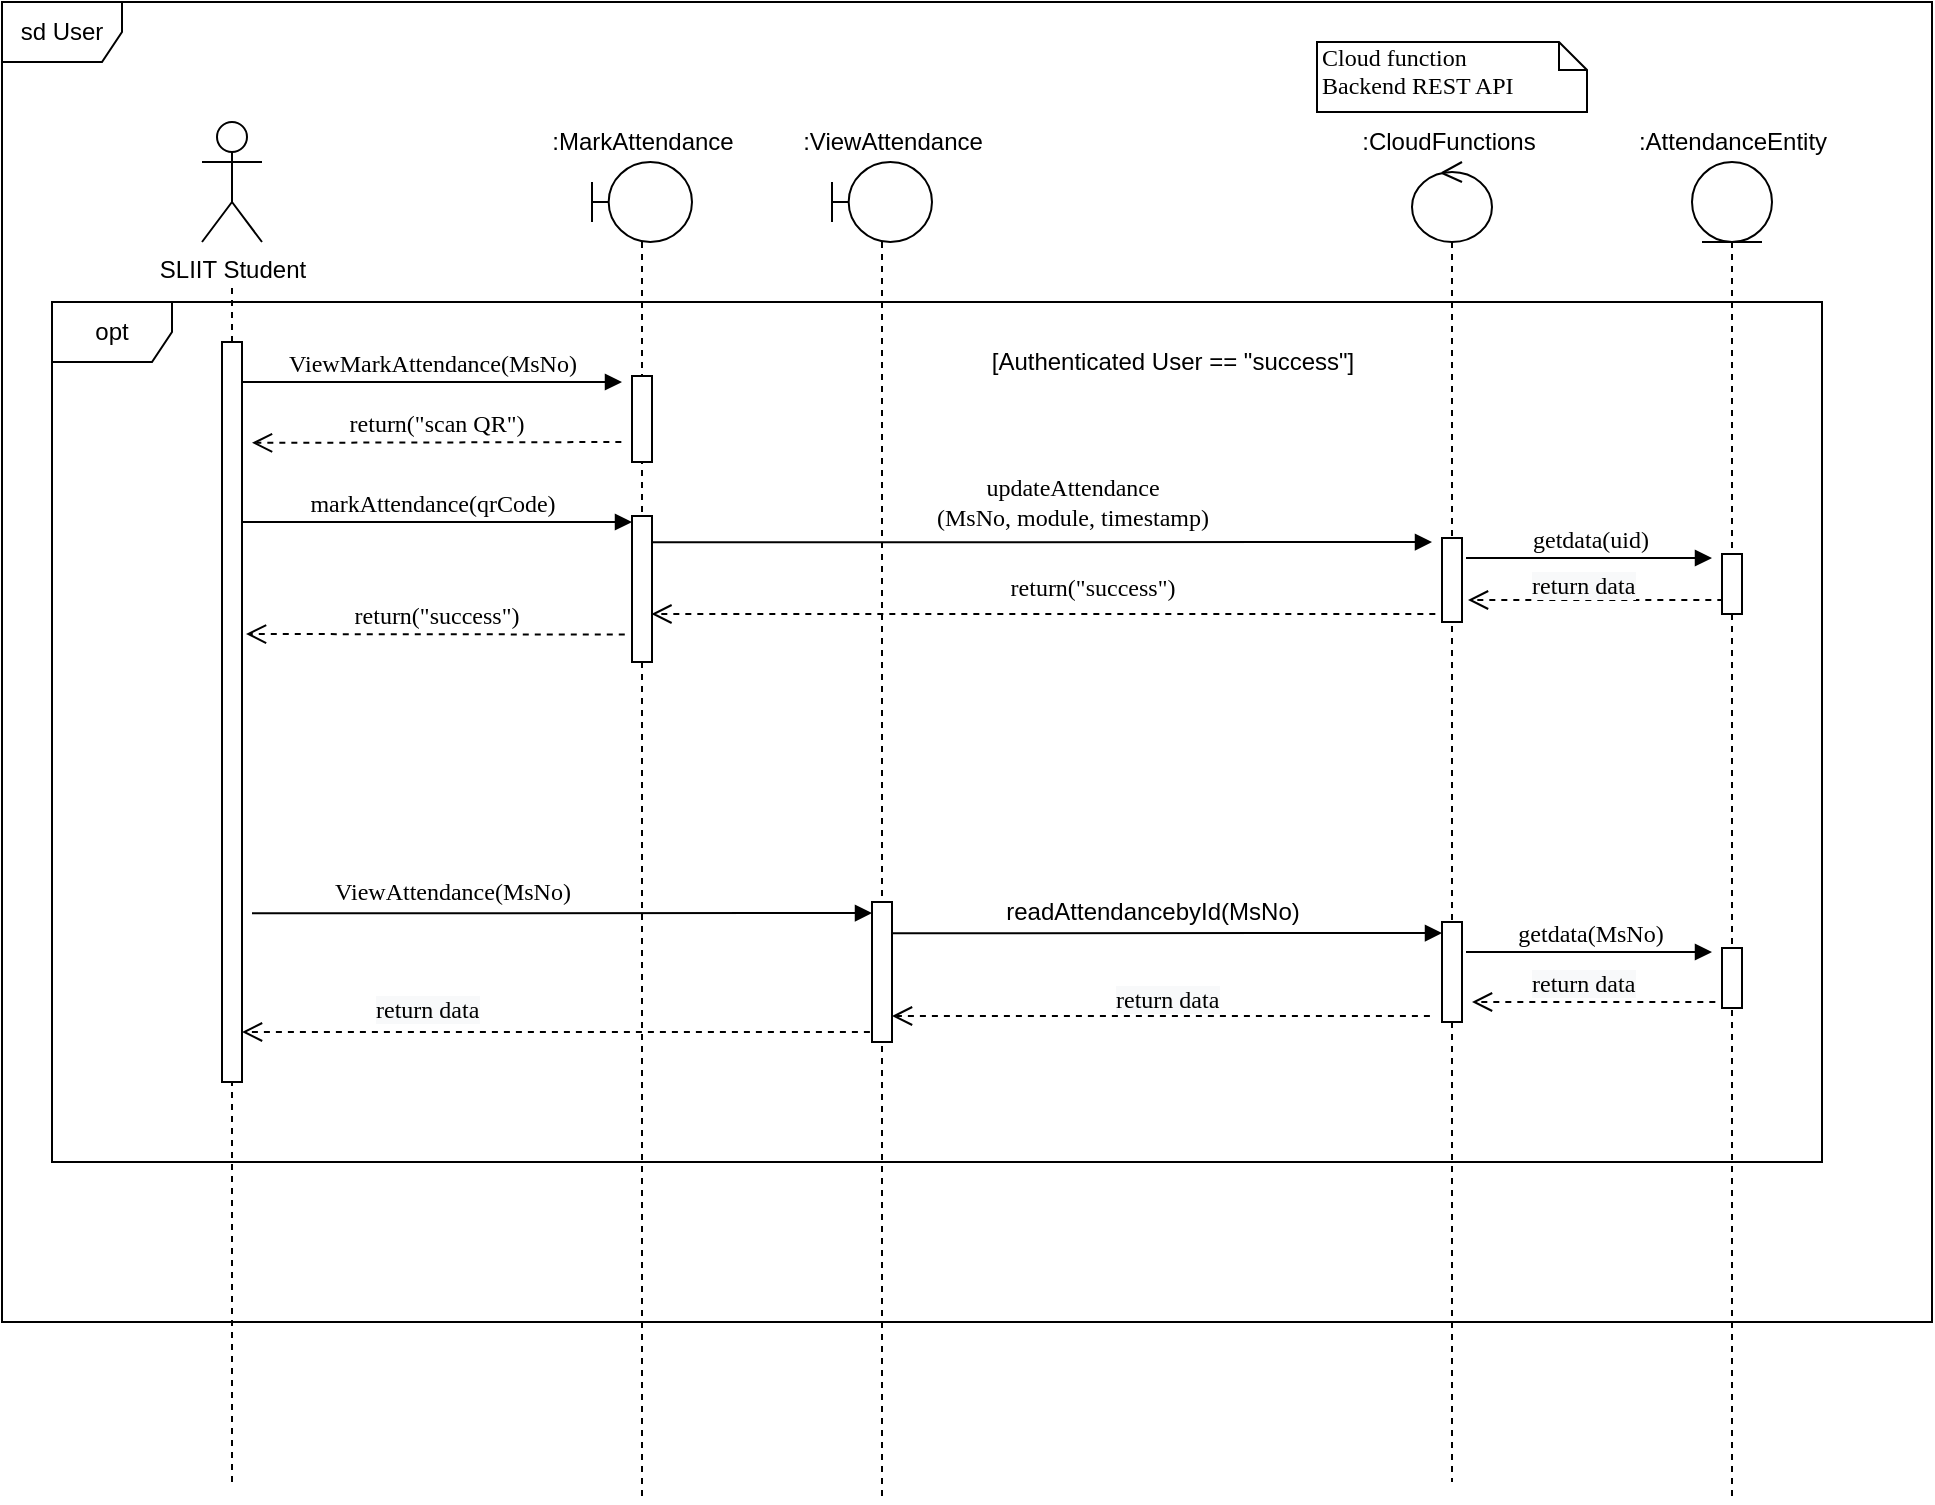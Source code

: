 <mxfile version="15.4.3" type="device"><diagram name="Page-1" id="13e1069c-82ec-6db2-03f1-153e76fe0fe0"><mxGraphModel dx="1305" dy="1644" grid="1" gridSize="10" guides="1" tooltips="1" connect="1" arrows="1" fold="1" page="1" pageScale="1" pageWidth="1100" pageHeight="850" background="none" math="0" shadow="0"><root><mxCell id="0"/><mxCell id="1" parent="0"/><mxCell id="vphuBsqSyI4VIwLu3Avl-93" value="sd User" style="shape=umlFrame;whiteSpace=wrap;html=1;container=1;" vertex="1" parent="1"><mxGeometry x="35" y="-30" width="965" height="660" as="geometry"/></mxCell><mxCell id="vphuBsqSyI4VIwLu3Avl-157" value="" style="group" vertex="1" connectable="0" parent="vphuBsqSyI4VIwLu3Avl-93"><mxGeometry x="25" y="150" width="885" height="430" as="geometry"/></mxCell><mxCell id="vphuBsqSyI4VIwLu3Avl-102" value="opt" style="shape=umlFrame;whiteSpace=wrap;html=1;strokeWidth=1;" vertex="1" parent="vphuBsqSyI4VIwLu3Avl-157"><mxGeometry width="885" height="430.0" as="geometry"/></mxCell><mxCell id="vphuBsqSyI4VIwLu3Avl-104" value="[Authenticated User == &quot;success&quot;]" style="text;html=1;align=center;verticalAlign=middle;resizable=0;points=[];autosize=1;strokeColor=none;fillColor=none;" vertex="1" parent="vphuBsqSyI4VIwLu3Avl-157"><mxGeometry x="460.002" y="19.549" width="200" height="20" as="geometry"/></mxCell><mxCell id="vphuBsqSyI4VIwLu3Avl-158" value="&lt;span style=&quot;color: rgb(0, 0, 0); font-family: verdana; font-size: 12px; font-style: normal; font-weight: 400; letter-spacing: normal; text-align: center; text-indent: 0px; text-transform: none; word-spacing: 0px; background-color: rgb(248, 249, 250); display: inline; float: none;&quot;&gt;return data&lt;/span&gt;" style="text;whiteSpace=wrap;html=1;" vertex="1" parent="vphuBsqSyI4VIwLu3Avl-157"><mxGeometry x="160" y="340" width="90" height="30" as="geometry"/></mxCell><mxCell id="7baba1c4bc27f4b0-41" value="Cloud function&lt;br&gt;Backend REST API" style="shape=note;whiteSpace=wrap;html=1;size=14;verticalAlign=top;align=left;spacingTop=-6;rounded=0;shadow=0;comic=0;labelBackgroundColor=none;strokeWidth=1;fontFamily=Verdana;fontSize=12" parent="vphuBsqSyI4VIwLu3Avl-93" vertex="1"><mxGeometry x="657.5" y="20" width="135" height="35" as="geometry"/></mxCell><mxCell id="vphuBsqSyI4VIwLu3Avl-7" value="return(&quot;scan QR&quot;)" style="html=1;verticalAlign=bottom;endArrow=open;dashed=1;endSize=8;labelBackgroundColor=none;fontFamily=Verdana;fontSize=12;edgeStyle=elbowEdgeStyle;elbow=vertical;entryX=1.5;entryY=0.137;entryDx=0;entryDy=0;entryPerimeter=0;exitX=-0.033;exitY=0.161;exitDx=0;exitDy=0;exitPerimeter=0;" edge="1" parent="vphuBsqSyI4VIwLu3Avl-93"><mxGeometry x="35" y="180.43" as="geometry"><mxPoint x="125" y="220.3" as="targetPoint"/><Array as="points"><mxPoint x="135.5" y="220.43"/></Array><mxPoint x="309.67" y="220.0" as="sourcePoint"/></mxGeometry></mxCell><mxCell id="vphuBsqSyI4VIwLu3Avl-123" value="markAttendance(qrCode)" style="html=1;verticalAlign=bottom;endArrow=block;labelBackgroundColor=none;fontFamily=Verdana;fontSize=12;edgeStyle=elbowEdgeStyle;elbow=vertical;" edge="1" parent="vphuBsqSyI4VIwLu3Avl-93"><mxGeometry relative="1" as="geometry"><mxPoint x="115" y="260" as="sourcePoint"/><mxPoint x="315" y="260" as="targetPoint"/></mxGeometry></mxCell><mxCell id="vIlkeToJUZN66tA0jt5S-11" value="return(&quot;success&quot;)" style="html=1;verticalAlign=bottom;endArrow=open;dashed=1;endSize=8;labelBackgroundColor=none;fontFamily=Verdana;fontSize=12;edgeStyle=elbowEdgeStyle;elbow=vertical;entryX=1;entryY=0.216;entryDx=0;entryDy=0;entryPerimeter=0;exitX=-0.061;exitY=0.271;exitDx=0;exitDy=0;exitPerimeter=0;" parent="vphuBsqSyI4VIwLu3Avl-93" edge="1"><mxGeometry x="37" y="236" as="geometry"><mxPoint x="122" y="316.16" as="targetPoint"/><Array as="points"><mxPoint x="137.5" y="316"/></Array><mxPoint x="311.39" y="316.27" as="sourcePoint"/></mxGeometry></mxCell><mxCell id="vphuBsqSyI4VIwLu3Avl-32" value="" style="html=1;verticalAlign=bottom;endArrow=block;labelBackgroundColor=none;fontFamily=Verdana;fontSize=12;edgeStyle=elbowEdgeStyle;elbow=vertical;" edge="1" parent="vphuBsqSyI4VIwLu3Avl-93"><mxGeometry relative="1" as="geometry"><mxPoint x="325" y="270.14" as="sourcePoint"/><mxPoint x="715" y="270.14" as="targetPoint"/></mxGeometry></mxCell><mxCell id="vphuBsqSyI4VIwLu3Avl-54" value="&lt;span style=&quot;font-family: &amp;#34;verdana&amp;#34;&quot;&gt;updateAttendance&lt;br&gt;(MsNo, module, timestamp)&lt;/span&gt;" style="text;html=1;align=center;verticalAlign=middle;resizable=0;points=[];autosize=1;strokeColor=none;fillColor=none;" vertex="1" parent="vphuBsqSyI4VIwLu3Avl-93"><mxGeometry x="445" y="235" width="180" height="30" as="geometry"/></mxCell><mxCell id="vphuBsqSyI4VIwLu3Avl-129" value="getdata(uid)" style="html=1;verticalAlign=bottom;endArrow=block;labelBackgroundColor=none;fontFamily=Verdana;fontSize=12;edgeStyle=elbowEdgeStyle;elbow=vertical;" edge="1" parent="vphuBsqSyI4VIwLu3Avl-93"><mxGeometry relative="1" as="geometry"><mxPoint x="732" y="278" as="sourcePoint"/><mxPoint x="855" y="278" as="targetPoint"/></mxGeometry></mxCell><mxCell id="vphuBsqSyI4VIwLu3Avl-130" value="" style="html=1;verticalAlign=bottom;endArrow=open;dashed=1;endSize=8;labelBackgroundColor=none;fontFamily=Verdana;fontSize=12;edgeStyle=elbowEdgeStyle;elbow=vertical;exitX=-0.134;exitY=0.902;exitDx=0;exitDy=0;exitPerimeter=0;entryX=1.5;entryY=0.738;entryDx=0;entryDy=0;entryPerimeter=0;" edge="1" parent="vphuBsqSyI4VIwLu3Avl-93"><mxGeometry relative="1" as="geometry"><mxPoint x="733" y="299.52" as="targetPoint"/><Array as="points"><mxPoint x="929" y="299"/><mxPoint x="964" y="298.5"/><mxPoint x="994" y="298.5"/></Array><mxPoint x="860.66" y="299.04" as="sourcePoint"/></mxGeometry></mxCell><mxCell id="vphuBsqSyI4VIwLu3Avl-37" value="&lt;span style=&quot;color: rgb(0, 0, 0); font-family: verdana; font-size: 12px; font-style: normal; font-weight: 400; letter-spacing: normal; text-align: center; text-indent: 0px; text-transform: none; word-spacing: 0px; background-color: rgb(248, 249, 250); display: inline; float: none;&quot;&gt;return data&lt;/span&gt;" style="text;whiteSpace=wrap;html=1;" vertex="1" parent="vphuBsqSyI4VIwLu3Avl-93"><mxGeometry x="763" y="278" width="90" height="30" as="geometry"/></mxCell><mxCell id="vphuBsqSyI4VIwLu3Avl-143" value="" style="html=1;verticalAlign=bottom;endArrow=open;dashed=1;endSize=8;labelBackgroundColor=none;fontFamily=Verdana;fontSize=12;edgeStyle=elbowEdgeStyle;elbow=vertical;exitX=-0.134;exitY=0.902;exitDx=0;exitDy=0;exitPerimeter=0;entryX=0.971;entryY=0.632;entryDx=0;entryDy=0;entryPerimeter=0;" edge="1" parent="vphuBsqSyI4VIwLu3Avl-93"><mxGeometry relative="1" as="geometry"><mxPoint x="324.71" y="306.136" as="targetPoint"/><Array as="points"><mxPoint x="791" y="306"/><mxPoint x="826" y="305.5"/><mxPoint x="856" y="305.5"/></Array><mxPoint x="722.66" y="306.04" as="sourcePoint"/></mxGeometry></mxCell><mxCell id="vphuBsqSyI4VIwLu3Avl-144" value="&lt;span style=&quot;font-family: &amp;#34;verdana&amp;#34;&quot;&gt;return(&quot;success&quot;)&lt;/span&gt;" style="text;html=1;align=center;verticalAlign=middle;resizable=0;points=[];autosize=1;strokeColor=none;fillColor=none;" vertex="1" parent="vphuBsqSyI4VIwLu3Avl-93"><mxGeometry x="485" y="283" width="120" height="20" as="geometry"/></mxCell><mxCell id="vphuBsqSyI4VIwLu3Avl-148" value="&lt;span style=&quot;font-family: &amp;#34;verdana&amp;#34;&quot;&gt;ViewAttendance(MsNo)&lt;/span&gt;" style="text;html=1;align=center;verticalAlign=middle;resizable=0;points=[];autosize=1;strokeColor=none;fillColor=none;" vertex="1" parent="vphuBsqSyI4VIwLu3Avl-93"><mxGeometry x="145" y="435" width="160" height="20" as="geometry"/></mxCell><mxCell id="vphuBsqSyI4VIwLu3Avl-150" value="readAttendancebyId(MsNo)" style="text;html=1;align=center;verticalAlign=middle;resizable=0;points=[];autosize=1;strokeColor=none;fillColor=none;" vertex="1" parent="vphuBsqSyI4VIwLu3Avl-93"><mxGeometry x="495" y="445" width="160" height="20" as="geometry"/></mxCell><mxCell id="vphuBsqSyI4VIwLu3Avl-151" value="getdata(MsNo)" style="html=1;verticalAlign=bottom;endArrow=block;labelBackgroundColor=none;fontFamily=Verdana;fontSize=12;edgeStyle=elbowEdgeStyle;elbow=vertical;" edge="1" parent="vphuBsqSyI4VIwLu3Avl-93"><mxGeometry relative="1" as="geometry"><mxPoint x="732" y="475" as="sourcePoint"/><mxPoint x="855" y="475" as="targetPoint"/></mxGeometry></mxCell><mxCell id="vphuBsqSyI4VIwLu3Avl-152" value="" style="html=1;verticalAlign=bottom;endArrow=open;dashed=1;endSize=8;labelBackgroundColor=none;fontFamily=Verdana;fontSize=12;edgeStyle=elbowEdgeStyle;elbow=vertical;exitX=-0.134;exitY=0.902;exitDx=0;exitDy=0;exitPerimeter=0;entryX=1.5;entryY=0.738;entryDx=0;entryDy=0;entryPerimeter=0;" edge="1" parent="vphuBsqSyI4VIwLu3Avl-93"><mxGeometry relative="1" as="geometry"><mxPoint x="735" y="500.52" as="targetPoint"/><Array as="points"><mxPoint x="931" y="500"/><mxPoint x="966" y="499.5"/><mxPoint x="996" y="499.5"/></Array><mxPoint x="862.66" y="500.04" as="sourcePoint"/></mxGeometry></mxCell><mxCell id="vphuBsqSyI4VIwLu3Avl-153" value="&lt;span style=&quot;color: rgb(0, 0, 0); font-family: verdana; font-size: 12px; font-style: normal; font-weight: 400; letter-spacing: normal; text-align: center; text-indent: 0px; text-transform: none; word-spacing: 0px; background-color: rgb(248, 249, 250); display: inline; float: none;&quot;&gt;return data&lt;/span&gt;" style="text;whiteSpace=wrap;html=1;" vertex="1" parent="vphuBsqSyI4VIwLu3Avl-93"><mxGeometry x="763" y="477" width="90" height="30" as="geometry"/></mxCell><mxCell id="vphuBsqSyI4VIwLu3Avl-154" value="" style="html=1;verticalAlign=bottom;endArrow=open;dashed=1;endSize=8;labelBackgroundColor=none;fontFamily=Verdana;fontSize=12;edgeStyle=elbowEdgeStyle;elbow=vertical;exitX=-0.134;exitY=0.902;exitDx=0;exitDy=0;exitPerimeter=0;" edge="1" parent="vphuBsqSyI4VIwLu3Avl-93" target="vphuBsqSyI4VIwLu3Avl-42"><mxGeometry relative="1" as="geometry"><mxPoint x="455" y="507" as="targetPoint"/><Array as="points"><mxPoint x="782.29" y="507"/><mxPoint x="817.29" y="506.5"/><mxPoint x="847.29" y="506.5"/></Array><mxPoint x="713.95" y="507.04" as="sourcePoint"/></mxGeometry></mxCell><mxCell id="vphuBsqSyI4VIwLu3Avl-155" value="&lt;span style=&quot;color: rgb(0, 0, 0); font-family: verdana; font-size: 12px; font-style: normal; font-weight: 400; letter-spacing: normal; text-align: center; text-indent: 0px; text-transform: none; word-spacing: 0px; background-color: rgb(248, 249, 250); display: inline; float: none;&quot;&gt;return data&lt;/span&gt;" style="text;whiteSpace=wrap;html=1;" vertex="1" parent="vphuBsqSyI4VIwLu3Avl-93"><mxGeometry x="555" y="485" width="90" height="30" as="geometry"/></mxCell><mxCell id="vphuBsqSyI4VIwLu3Avl-156" value="" style="html=1;verticalAlign=bottom;endArrow=open;dashed=1;endSize=8;labelBackgroundColor=none;fontFamily=Verdana;fontSize=12;edgeStyle=elbowEdgeStyle;elbow=vertical;exitX=-0.134;exitY=0.902;exitDx=0;exitDy=0;exitPerimeter=0;" edge="1" parent="vphuBsqSyI4VIwLu3Avl-93" target="7baba1c4bc27f4b0-9"><mxGeometry relative="1" as="geometry"><mxPoint x="135" y="515" as="targetPoint"/><Array as="points"><mxPoint x="502.29" y="515"/><mxPoint x="537.29" y="514.5"/><mxPoint x="567.29" y="514.5"/></Array><mxPoint x="433.95" y="515.04" as="sourcePoint"/></mxGeometry></mxCell><mxCell id="vIlkeToJUZN66tA0jt5S-10" value="" style="endArrow=none;dashed=1;html=1;" parent="1" edge="1"><mxGeometry width="50" height="50" relative="1" as="geometry"><mxPoint x="150" y="710" as="sourcePoint"/><mxPoint x="150" y="110" as="targetPoint"/></mxGeometry></mxCell><mxCell id="vIlkeToJUZN66tA0jt5S-1" value="SLIIT Student" style="shape=umlActor;verticalLabelPosition=bottom;verticalAlign=top;html=1;outlineConnect=0;" parent="1" vertex="1"><mxGeometry x="135" y="30" width="30" height="60" as="geometry"/></mxCell><mxCell id="vphuBsqSyI4VIwLu3Avl-20" value="" style="shape=umlLifeline;participant=umlBoundary;perimeter=lifelinePerimeter;whiteSpace=wrap;html=1;container=1;collapsible=0;recursiveResize=0;verticalAlign=top;spacingTop=36;outlineConnect=0;" vertex="1" parent="1"><mxGeometry x="330" y="50" width="50" height="670" as="geometry"/></mxCell><mxCell id="vphuBsqSyI4VIwLu3Avl-22" value="" style="html=1;points=[];perimeter=orthogonalPerimeter;rounded=0;shadow=0;comic=0;labelBackgroundColor=none;strokeWidth=1;fontFamily=Verdana;fontSize=12;align=center;" vertex="1" parent="vphuBsqSyI4VIwLu3Avl-20"><mxGeometry x="20" y="107" width="10" height="43" as="geometry"/></mxCell><mxCell id="vphuBsqSyI4VIwLu3Avl-126" value="" style="html=1;points=[];perimeter=orthogonalPerimeter;rounded=0;shadow=0;comic=0;labelBackgroundColor=none;strokeWidth=1;fontFamily=Verdana;fontSize=12;align=center;" vertex="1" parent="vphuBsqSyI4VIwLu3Avl-20"><mxGeometry x="20" y="177" width="10" height="73" as="geometry"/></mxCell><mxCell id="vphuBsqSyI4VIwLu3Avl-21" value=":MarkAttendance" style="text;html=1;align=center;verticalAlign=middle;resizable=0;points=[];autosize=1;strokeColor=none;fillColor=none;" vertex="1" parent="1"><mxGeometry x="300" y="30" width="110" height="20" as="geometry"/></mxCell><mxCell id="7baba1c4bc27f4b0-9" value="" style="html=1;points=[];perimeter=orthogonalPerimeter;rounded=0;shadow=0;comic=0;labelBackgroundColor=none;strokeWidth=1;fontFamily=Verdana;fontSize=12;align=center;" parent="1" vertex="1"><mxGeometry x="145" y="140" width="10" height="370" as="geometry"/></mxCell><mxCell id="vphuBsqSyI4VIwLu3Avl-26" value="" style="shape=umlLifeline;participant=umlEntity;perimeter=lifelinePerimeter;whiteSpace=wrap;html=1;container=1;collapsible=0;recursiveResize=0;verticalAlign=top;spacingTop=36;outlineConnect=0;" vertex="1" parent="1"><mxGeometry x="880" y="50" width="40" height="670" as="geometry"/></mxCell><mxCell id="vphuBsqSyI4VIwLu3Avl-38" value="" style="html=1;points=[];perimeter=orthogonalPerimeter;rounded=0;shadow=0;comic=0;labelBackgroundColor=none;strokeWidth=1;fontFamily=Verdana;fontSize=12;align=center;" vertex="1" parent="vphuBsqSyI4VIwLu3Avl-26"><mxGeometry x="15" y="196" width="10" height="30" as="geometry"/></mxCell><mxCell id="vphuBsqSyI4VIwLu3Avl-62" value="" style="html=1;points=[];perimeter=orthogonalPerimeter;rounded=0;shadow=0;comic=0;labelBackgroundColor=none;strokeWidth=1;fontFamily=Verdana;fontSize=12;align=center;" vertex="1" parent="vphuBsqSyI4VIwLu3Avl-26"><mxGeometry x="15" y="393" width="10" height="30" as="geometry"/></mxCell><mxCell id="vphuBsqSyI4VIwLu3Avl-27" value=":AttendanceEntity" style="text;html=1;align=center;verticalAlign=middle;resizable=0;points=[];autosize=1;strokeColor=none;fillColor=none;" vertex="1" parent="1"><mxGeometry x="845" y="30" width="110" height="20" as="geometry"/></mxCell><mxCell id="vphuBsqSyI4VIwLu3Avl-28" value="ViewMarkAttendance(MsNo)" style="html=1;verticalAlign=bottom;endArrow=block;entryX=0;entryY=0;labelBackgroundColor=none;fontFamily=Verdana;fontSize=12;edgeStyle=elbowEdgeStyle;elbow=vertical;" edge="1" parent="1"><mxGeometry relative="1" as="geometry"><mxPoint x="155" y="160" as="sourcePoint"/><mxPoint x="345" y="160.0" as="targetPoint"/></mxGeometry></mxCell><mxCell id="vphuBsqSyI4VIwLu3Avl-29" value="" style="shape=umlLifeline;participant=umlControl;perimeter=lifelinePerimeter;whiteSpace=wrap;html=1;container=1;collapsible=0;recursiveResize=0;verticalAlign=top;spacingTop=36;outlineConnect=0;" vertex="1" parent="1"><mxGeometry x="740" y="50" width="40" height="660" as="geometry"/></mxCell><mxCell id="vphuBsqSyI4VIwLu3Avl-60" value="" style="html=1;verticalAlign=bottom;endArrow=block;labelBackgroundColor=none;fontFamily=Verdana;fontSize=12;edgeStyle=elbowEdgeStyle;elbow=vertical;exitX=0.957;exitY=0.529;exitDx=0;exitDy=0;exitPerimeter=0;" edge="1" parent="vphuBsqSyI4VIwLu3Avl-29" target="vphuBsqSyI4VIwLu3Avl-61"><mxGeometry relative="1" as="geometry"><mxPoint x="-260.0" y="385.66" as="sourcePoint"/><mxPoint y="387" as="targetPoint"/></mxGeometry></mxCell><mxCell id="vphuBsqSyI4VIwLu3Avl-61" value="" style="html=1;points=[];perimeter=orthogonalPerimeter;rounded=0;shadow=0;comic=0;labelBackgroundColor=none;strokeWidth=1;fontFamily=Verdana;fontSize=12;align=center;" vertex="1" parent="vphuBsqSyI4VIwLu3Avl-29"><mxGeometry x="15" y="380" width="10" height="50" as="geometry"/></mxCell><mxCell id="vphuBsqSyI4VIwLu3Avl-127" value="" style="html=1;points=[];perimeter=orthogonalPerimeter;rounded=0;shadow=0;comic=0;labelBackgroundColor=none;strokeWidth=1;fontFamily=Verdana;fontSize=12;align=center;" vertex="1" parent="vphuBsqSyI4VIwLu3Avl-29"><mxGeometry x="15" y="188" width="10" height="42" as="geometry"/></mxCell><mxCell id="vphuBsqSyI4VIwLu3Avl-39" value=":CloudFunctions" style="text;html=1;align=center;verticalAlign=middle;resizable=0;points=[];autosize=1;strokeColor=none;fillColor=none;" vertex="1" parent="1"><mxGeometry x="707.5" y="30" width="100" height="20" as="geometry"/></mxCell><mxCell id="vphuBsqSyI4VIwLu3Avl-43" value="" style="shape=umlLifeline;participant=umlBoundary;perimeter=lifelinePerimeter;whiteSpace=wrap;html=1;container=1;collapsible=0;recursiveResize=0;verticalAlign=top;spacingTop=36;outlineConnect=0;" vertex="1" parent="1"><mxGeometry x="450" y="50" width="50" height="670" as="geometry"/></mxCell><mxCell id="vphuBsqSyI4VIwLu3Avl-42" value="" style="html=1;points=[];perimeter=orthogonalPerimeter;rounded=0;shadow=0;comic=0;labelBackgroundColor=none;strokeWidth=1;fontFamily=Verdana;fontSize=12;align=center;" vertex="1" parent="vphuBsqSyI4VIwLu3Avl-43"><mxGeometry x="20" y="370" width="10" height="70" as="geometry"/></mxCell><mxCell id="vphuBsqSyI4VIwLu3Avl-45" value=":ViewAttendance" style="text;html=1;align=center;verticalAlign=middle;resizable=0;points=[];autosize=1;strokeColor=none;fillColor=none;" vertex="1" parent="1"><mxGeometry x="425" y="30" width="110" height="20" as="geometry"/></mxCell><mxCell id="vphuBsqSyI4VIwLu3Avl-146" value="" style="html=1;verticalAlign=bottom;endArrow=block;entryX=0;entryY=0.083;labelBackgroundColor=none;fontFamily=Verdana;fontSize=12;edgeStyle=elbowEdgeStyle;elbow=vertical;entryDx=0;entryDy=0;entryPerimeter=0;exitX=1.5;exitY=0.772;exitDx=0;exitDy=0;exitPerimeter=0;" edge="1" parent="1" source="7baba1c4bc27f4b0-9" target="vphuBsqSyI4VIwLu3Avl-42"><mxGeometry relative="1" as="geometry"><mxPoint x="170" y="426" as="sourcePoint"/><mxPoint x="350" y="425.0" as="targetPoint"/></mxGeometry></mxCell></root></mxGraphModel></diagram></mxfile>
